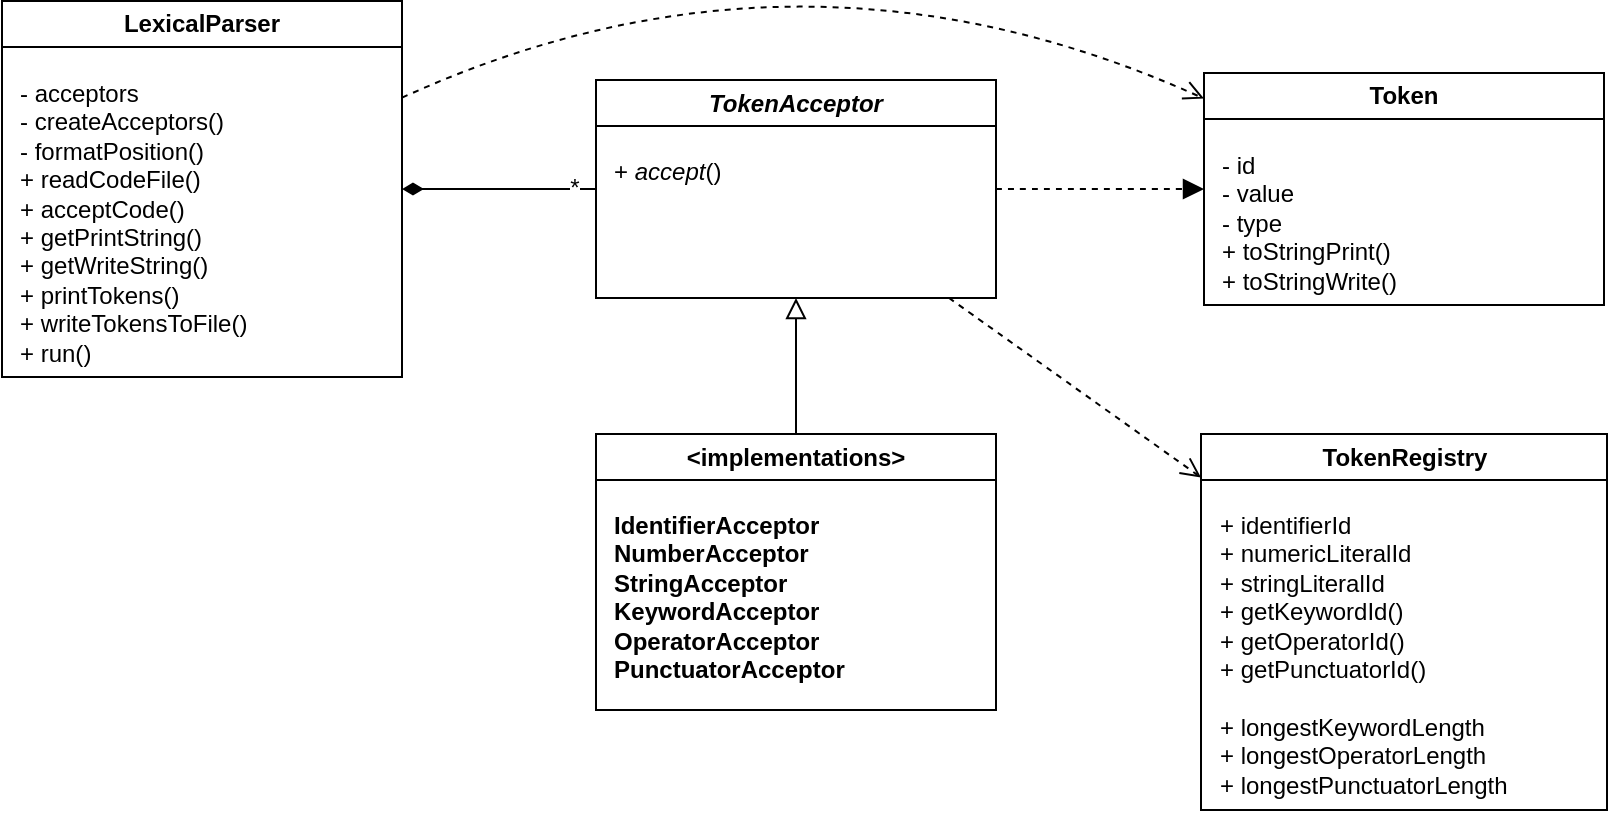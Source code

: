 <mxfile version="24.6.4" type="device">
  <diagram name="Page-1" id="7N9WVUdsvMsKPdyn0-jM">
    <mxGraphModel dx="875" dy="566" grid="0" gridSize="10" guides="1" tooltips="1" connect="1" arrows="1" fold="1" page="0" pageScale="1" pageWidth="850" pageHeight="1100" math="0" shadow="0">
      <root>
        <mxCell id="0" />
        <mxCell id="1" parent="0" />
        <mxCell id="OiriWq8W4zklkynLO_ME-1" value="Token" style="swimlane;whiteSpace=wrap;html=1;" parent="1" vertex="1">
          <mxGeometry x="965" y="87.5" width="200" height="116" as="geometry" />
        </mxCell>
        <mxCell id="OiriWq8W4zklkynLO_ME-2" value="&lt;div style=&quot;font-size: 12px;&quot;&gt;- id&lt;/div&gt;&lt;div style=&quot;font-size: 12px;&quot;&gt;- value&lt;/div&gt;&lt;div style=&quot;font-size: 12px;&quot;&gt;- type&lt;/div&gt;+ toStringPrint()&lt;div style=&quot;font-size: 12px;&quot;&gt;+ toStringWrite()&lt;/div&gt;" style="text;html=1;align=left;verticalAlign=top;resizable=0;points=[];autosize=1;strokeColor=none;fillColor=none;fontSize=12;" parent="OiriWq8W4zklkynLO_ME-1" vertex="1">
          <mxGeometry x="7" y="32" width="105" height="84" as="geometry" />
        </mxCell>
        <mxCell id="3ae6ctg0LFmDyY3C9D6C-31" style="edgeStyle=none;curved=1;rounded=0;orthogonalLoop=1;jettySize=auto;html=1;fontSize=12;startSize=8;endSize=8;dashed=1;endArrow=open;endFill=0;" parent="1" source="IofMoC5QLbA6a7la50m4-1" target="OiriWq8W4zklkynLO_ME-1" edge="1">
          <mxGeometry relative="1" as="geometry">
            <Array as="points">
              <mxPoint x="763" y="9" />
            </Array>
          </mxGeometry>
        </mxCell>
        <mxCell id="IofMoC5QLbA6a7la50m4-1" value="LexicalParser" style="swimlane;whiteSpace=wrap;html=1;" parent="1" vertex="1">
          <mxGeometry x="364" y="51.5" width="200" height="188" as="geometry" />
        </mxCell>
        <mxCell id="IofMoC5QLbA6a7la50m4-2" value="&lt;div style=&quot;font-size: 12px;&quot;&gt;&lt;span style=&quot;background-color: initial; font-size: 12px;&quot;&gt;- acceptors&lt;/span&gt;&lt;/div&gt;&lt;div style=&quot;font-size: 12px;&quot;&gt;- createAcceptors()&lt;/div&gt;&lt;div&gt;- formatPosition()&lt;/div&gt;&lt;div style=&quot;font-size: 12px;&quot;&gt;+ readCodeFile()&lt;/div&gt;&lt;div style=&quot;font-size: 12px;&quot;&gt;&lt;span style=&quot;background-color: initial;&quot;&gt;+ acceptCode()&lt;/span&gt;&lt;br&gt;&lt;/div&gt;&lt;div style=&quot;font-size: 12px;&quot;&gt;&lt;span style=&quot;background-color: initial;&quot;&gt;+ getPrintString()&lt;/span&gt;&lt;/div&gt;&lt;div style=&quot;font-size: 12px;&quot;&gt;&lt;span style=&quot;background-color: initial;&quot;&gt;+ getWriteString()&lt;/span&gt;&lt;/div&gt;&lt;div style=&quot;font-size: 12px;&quot;&gt;+ printTokens()&lt;/div&gt;&lt;div style=&quot;font-size: 12px;&quot;&gt;+ writeTokensToFile()&lt;/div&gt;&lt;div style=&quot;font-size: 12px;&quot;&gt;&lt;span style=&quot;background-color: initial;&quot;&gt;+ run(&lt;/span&gt;&lt;span style=&quot;background-color: initial;&quot;&gt;)&lt;/span&gt;&lt;br&gt;&lt;/div&gt;" style="text;html=1;align=left;verticalAlign=top;resizable=0;points=[];autosize=1;strokeColor=none;fillColor=none;fontSize=12;" parent="IofMoC5QLbA6a7la50m4-1" vertex="1">
          <mxGeometry x="7" y="32" width="132" height="156" as="geometry" />
        </mxCell>
        <mxCell id="IofMoC5QLbA6a7la50m4-5" style="edgeStyle=none;curved=1;rounded=0;orthogonalLoop=1;jettySize=auto;html=1;fontSize=12;startSize=8;endSize=8;endArrow=diamondThin;endFill=1;" parent="1" source="IofMoC5QLbA6a7la50m4-3" target="IofMoC5QLbA6a7la50m4-1" edge="1">
          <mxGeometry relative="1" as="geometry" />
        </mxCell>
        <mxCell id="iqtWUtMe4JJvbguQZHi8-1" value="*" style="edgeLabel;html=1;align=center;verticalAlign=middle;resizable=0;points=[];fontSize=12;" parent="IofMoC5QLbA6a7la50m4-5" vertex="1" connectable="0">
          <mxGeometry x="-0.771" y="-1" relative="1" as="geometry">
            <mxPoint as="offset" />
          </mxGeometry>
        </mxCell>
        <mxCell id="IofMoC5QLbA6a7la50m4-3" value="&lt;i&gt;TokenAcceptor&lt;/i&gt;" style="swimlane;whiteSpace=wrap;html=1;" parent="1" vertex="1">
          <mxGeometry x="661" y="91" width="200" height="109" as="geometry" />
        </mxCell>
        <mxCell id="IofMoC5QLbA6a7la50m4-4" value="&lt;div style=&quot;font-size: 12px;&quot;&gt;&lt;span style=&quot;background-color: initial; font-size: 12px;&quot;&gt;+ &lt;/span&gt;&lt;i style=&quot;background-color: initial; font-size: 12px;&quot;&gt;accept&lt;/i&gt;&lt;span style=&quot;background-color: initial; font-size: 12px;&quot;&gt;()&lt;br&gt;&lt;/span&gt;&lt;/div&gt;" style="text;html=1;align=left;verticalAlign=top;resizable=0;points=[];autosize=1;strokeColor=none;fillColor=none;fontSize=12;" parent="IofMoC5QLbA6a7la50m4-3" vertex="1">
          <mxGeometry x="7" y="32" width="72" height="26" as="geometry" />
        </mxCell>
        <mxCell id="3ae6ctg0LFmDyY3C9D6C-23" style="edgeStyle=none;curved=1;rounded=0;orthogonalLoop=1;jettySize=auto;html=1;fontSize=12;startSize=8;endSize=8;endArrow=block;endFill=0;" parent="1" source="3ae6ctg0LFmDyY3C9D6C-15" target="IofMoC5QLbA6a7la50m4-3" edge="1">
          <mxGeometry relative="1" as="geometry" />
        </mxCell>
        <mxCell id="3ae6ctg0LFmDyY3C9D6C-15" value="&amp;lt;implementations&amp;gt;" style="swimlane;whiteSpace=wrap;html=1;" parent="1" vertex="1">
          <mxGeometry x="661" y="268" width="200" height="138" as="geometry" />
        </mxCell>
        <mxCell id="3ae6ctg0LFmDyY3C9D6C-16" value="&lt;div style=&quot;font-size: 12px;&quot;&gt;&lt;b style=&quot;background-color: initial;&quot;&gt;IdentifierAcceptor&lt;/b&gt;&lt;/div&gt;&lt;div style=&quot;font-size: 12px;&quot;&gt;&lt;b style=&quot;font-size: 12px;&quot;&gt;NumberAcceptor&lt;/b&gt;&lt;/div&gt;&lt;div style=&quot;font-size: 12px;&quot;&gt;&lt;b style=&quot;font-size: 12px;&quot;&gt;StringAcceptor&lt;/b&gt;&lt;/div&gt;&lt;div style=&quot;font-size: 12px;&quot;&gt;&lt;b style=&quot;font-size: 12px;&quot;&gt;KeywordAcceptor&lt;/b&gt;&lt;/div&gt;&lt;div style=&quot;font-size: 12px;&quot;&gt;&lt;b style=&quot;font-size: 12px;&quot;&gt;OperatorAcceptor&lt;/b&gt;&lt;/div&gt;&lt;div style=&quot;font-size: 12px;&quot;&gt;&lt;b style=&quot;font-size: 12px;&quot;&gt;Punctuator&lt;/b&gt;&lt;b style=&quot;background-color: initial; font-size: 12px;&quot;&gt;Acceptor&lt;/b&gt;&lt;/div&gt;" style="text;html=1;align=left;verticalAlign=top;resizable=0;points=[];autosize=1;strokeColor=none;fillColor=none;fontSize=12;" parent="3ae6ctg0LFmDyY3C9D6C-15" vertex="1">
          <mxGeometry x="7" y="32" width="133" height="98" as="geometry" />
        </mxCell>
        <mxCell id="kK8EmrhPtFe6YDkDOhob-1" value="TokenRegistry" style="swimlane;whiteSpace=wrap;html=1;" parent="1" vertex="1">
          <mxGeometry x="963.5" y="268" width="203" height="188" as="geometry">
            <mxRectangle x="965" y="268" width="136" height="26" as="alternateBounds" />
          </mxGeometry>
        </mxCell>
        <mxCell id="kK8EmrhPtFe6YDkDOhob-2" value="&lt;div&gt;&lt;span style=&quot;background-color: initial;&quot;&gt;+ identifierId&lt;/span&gt;&lt;br&gt;&lt;/div&gt;&lt;div style=&quot;font-size: 12px;&quot;&gt;+ numericLiteralId&lt;/div&gt;&lt;div style=&quot;font-size: 12px;&quot;&gt;+ stringLiteralId&lt;/div&gt;&lt;div style=&quot;font-size: 12px;&quot;&gt;+ getKeywordId()&lt;/div&gt;&lt;div style=&quot;font-size: 12px;&quot;&gt;&lt;span style=&quot;background-color: initial;&quot;&gt;+ getOperator&lt;/span&gt;Id&lt;span style=&quot;background-color: initial;&quot;&gt;(&lt;/span&gt;&lt;span style=&quot;background-color: initial;&quot;&gt;)&lt;/span&gt;&lt;/div&gt;&lt;div style=&quot;font-size: 12px;&quot;&gt;&lt;span style=&quot;background-color: initial;&quot;&gt;+ getPunctuatorId(&lt;/span&gt;&lt;span style=&quot;background-color: initial;&quot;&gt;)&lt;/span&gt;&lt;/div&gt;&lt;div style=&quot;font-size: 12px;&quot;&gt;&lt;span style=&quot;background-color: initial;&quot;&gt;&lt;br&gt;&lt;/span&gt;&lt;/div&gt;&lt;div style=&quot;font-size: 12px;&quot;&gt;&lt;div&gt;+ longestKeywordLength&lt;/div&gt;&lt;div&gt;+ longestOperatorLength&lt;/div&gt;&lt;div&gt;+ longestPunctuatorLength&lt;/div&gt;&lt;/div&gt;" style="text;html=1;align=left;verticalAlign=top;resizable=0;points=[];autosize=1;strokeColor=none;fillColor=none;fontSize=12;" parent="kK8EmrhPtFe6YDkDOhob-1" vertex="1">
          <mxGeometry x="7" y="32" width="162" height="156" as="geometry" />
        </mxCell>
        <mxCell id="kK8EmrhPtFe6YDkDOhob-3" style="edgeStyle=none;curved=1;rounded=0;orthogonalLoop=1;jettySize=auto;html=1;fontSize=12;startSize=8;endSize=8;endArrow=block;endFill=1;dashed=1;" parent="1" source="IofMoC5QLbA6a7la50m4-3" target="OiriWq8W4zklkynLO_ME-1" edge="1">
          <mxGeometry relative="1" as="geometry">
            <mxPoint x="871" y="156" as="sourcePoint" />
            <mxPoint x="975" y="156" as="targetPoint" />
          </mxGeometry>
        </mxCell>
        <mxCell id="iqtWUtMe4JJvbguQZHi8-2" style="edgeStyle=none;curved=1;rounded=0;orthogonalLoop=1;jettySize=auto;html=1;fontSize=12;startSize=8;endSize=8;endArrow=open;endFill=0;dashed=1;" parent="1" source="IofMoC5QLbA6a7la50m4-3" target="kK8EmrhPtFe6YDkDOhob-1" edge="1">
          <mxGeometry relative="1" as="geometry">
            <mxPoint x="871" y="156" as="sourcePoint" />
            <mxPoint x="975" y="156" as="targetPoint" />
          </mxGeometry>
        </mxCell>
      </root>
    </mxGraphModel>
  </diagram>
</mxfile>
